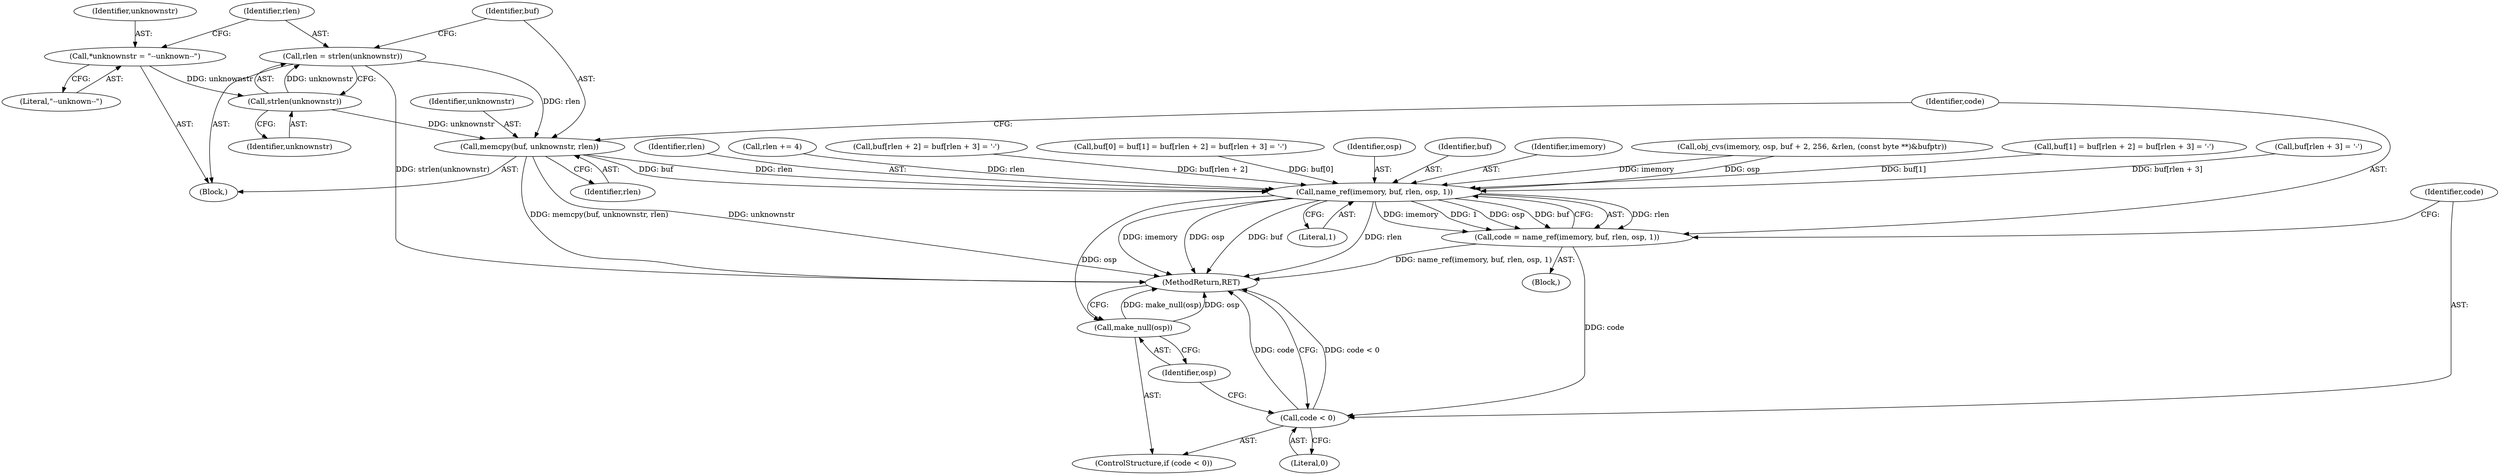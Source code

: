 digraph "0_ghostscript_a6807394bd94b708be24758287b606154daaaed9@API" {
"1000739" [label="(Call,memcpy(buf, unknownstr, rlen))"];
"1000737" [label="(Call,strlen(unknownstr))"];
"1000732" [label="(Call,*unknownstr = \"--unknown--\")"];
"1000735" [label="(Call,rlen = strlen(unknownstr))"];
"1000771" [label="(Call,name_ref(imemory, buf, rlen, osp, 1))"];
"1000769" [label="(Call,code = name_ref(imemory, buf, rlen, osp, 1))"];
"1000778" [label="(Call,code < 0)"];
"1000781" [label="(Call,make_null(osp))"];
"1000730" [label="(Block,)"];
"1000741" [label="(Identifier,unknownstr)"];
"1000732" [label="(Call,*unknownstr = \"--unknown--\")"];
"1000734" [label="(Literal,\"--unknown--\")"];
"1000779" [label="(Identifier,code)"];
"1000710" [label="(Block,)"];
"1000782" [label="(Identifier,osp)"];
"1000766" [label="(Call,rlen += 4)"];
"1000780" [label="(Literal,0)"];
"1000783" [label="(MethodReturn,RET)"];
"1000753" [label="(Call,buf[rlen + 2] = buf[rlen + 3] = '-')"];
"1000737" [label="(Call,strlen(unknownstr))"];
"1000745" [label="(Call,buf[0] = buf[1] = buf[rlen + 2] = buf[rlen + 3] = '-')"];
"1000713" [label="(Call,obj_cvs(imemory, osp, buf + 2, 256, &rlen, (const byte **)&bufptr))"];
"1000775" [label="(Identifier,osp)"];
"1000773" [label="(Identifier,buf)"];
"1000777" [label="(ControlStructure,if (code < 0))"];
"1000771" [label="(Call,name_ref(imemory, buf, rlen, osp, 1))"];
"1000742" [label="(Identifier,rlen)"];
"1000772" [label="(Identifier,imemory)"];
"1000769" [label="(Call,code = name_ref(imemory, buf, rlen, osp, 1))"];
"1000749" [label="(Call,buf[1] = buf[rlen + 2] = buf[rlen + 3] = '-')"];
"1000735" [label="(Call,rlen = strlen(unknownstr))"];
"1000759" [label="(Call,buf[rlen + 3] = '-')"];
"1000778" [label="(Call,code < 0)"];
"1000740" [label="(Identifier,buf)"];
"1000736" [label="(Identifier,rlen)"];
"1000738" [label="(Identifier,unknownstr)"];
"1000774" [label="(Identifier,rlen)"];
"1000781" [label="(Call,make_null(osp))"];
"1000770" [label="(Identifier,code)"];
"1000739" [label="(Call,memcpy(buf, unknownstr, rlen))"];
"1000776" [label="(Literal,1)"];
"1000733" [label="(Identifier,unknownstr)"];
"1000739" -> "1000730"  [label="AST: "];
"1000739" -> "1000742"  [label="CFG: "];
"1000740" -> "1000739"  [label="AST: "];
"1000741" -> "1000739"  [label="AST: "];
"1000742" -> "1000739"  [label="AST: "];
"1000770" -> "1000739"  [label="CFG: "];
"1000739" -> "1000783"  [label="DDG: memcpy(buf, unknownstr, rlen)"];
"1000739" -> "1000783"  [label="DDG: unknownstr"];
"1000737" -> "1000739"  [label="DDG: unknownstr"];
"1000735" -> "1000739"  [label="DDG: rlen"];
"1000739" -> "1000771"  [label="DDG: buf"];
"1000739" -> "1000771"  [label="DDG: rlen"];
"1000737" -> "1000735"  [label="AST: "];
"1000737" -> "1000738"  [label="CFG: "];
"1000738" -> "1000737"  [label="AST: "];
"1000735" -> "1000737"  [label="CFG: "];
"1000737" -> "1000735"  [label="DDG: unknownstr"];
"1000732" -> "1000737"  [label="DDG: unknownstr"];
"1000732" -> "1000730"  [label="AST: "];
"1000732" -> "1000734"  [label="CFG: "];
"1000733" -> "1000732"  [label="AST: "];
"1000734" -> "1000732"  [label="AST: "];
"1000736" -> "1000732"  [label="CFG: "];
"1000735" -> "1000730"  [label="AST: "];
"1000736" -> "1000735"  [label="AST: "];
"1000740" -> "1000735"  [label="CFG: "];
"1000735" -> "1000783"  [label="DDG: strlen(unknownstr)"];
"1000771" -> "1000769"  [label="AST: "];
"1000771" -> "1000776"  [label="CFG: "];
"1000772" -> "1000771"  [label="AST: "];
"1000773" -> "1000771"  [label="AST: "];
"1000774" -> "1000771"  [label="AST: "];
"1000775" -> "1000771"  [label="AST: "];
"1000776" -> "1000771"  [label="AST: "];
"1000769" -> "1000771"  [label="CFG: "];
"1000771" -> "1000783"  [label="DDG: buf"];
"1000771" -> "1000783"  [label="DDG: rlen"];
"1000771" -> "1000783"  [label="DDG: imemory"];
"1000771" -> "1000783"  [label="DDG: osp"];
"1000771" -> "1000769"  [label="DDG: rlen"];
"1000771" -> "1000769"  [label="DDG: imemory"];
"1000771" -> "1000769"  [label="DDG: 1"];
"1000771" -> "1000769"  [label="DDG: osp"];
"1000771" -> "1000769"  [label="DDG: buf"];
"1000713" -> "1000771"  [label="DDG: imemory"];
"1000713" -> "1000771"  [label="DDG: osp"];
"1000753" -> "1000771"  [label="DDG: buf[rlen + 2]"];
"1000749" -> "1000771"  [label="DDG: buf[1]"];
"1000759" -> "1000771"  [label="DDG: buf[rlen + 3]"];
"1000745" -> "1000771"  [label="DDG: buf[0]"];
"1000766" -> "1000771"  [label="DDG: rlen"];
"1000771" -> "1000781"  [label="DDG: osp"];
"1000769" -> "1000710"  [label="AST: "];
"1000770" -> "1000769"  [label="AST: "];
"1000779" -> "1000769"  [label="CFG: "];
"1000769" -> "1000783"  [label="DDG: name_ref(imemory, buf, rlen, osp, 1)"];
"1000769" -> "1000778"  [label="DDG: code"];
"1000778" -> "1000777"  [label="AST: "];
"1000778" -> "1000780"  [label="CFG: "];
"1000779" -> "1000778"  [label="AST: "];
"1000780" -> "1000778"  [label="AST: "];
"1000782" -> "1000778"  [label="CFG: "];
"1000783" -> "1000778"  [label="CFG: "];
"1000778" -> "1000783"  [label="DDG: code < 0"];
"1000778" -> "1000783"  [label="DDG: code"];
"1000781" -> "1000777"  [label="AST: "];
"1000781" -> "1000782"  [label="CFG: "];
"1000782" -> "1000781"  [label="AST: "];
"1000783" -> "1000781"  [label="CFG: "];
"1000781" -> "1000783"  [label="DDG: make_null(osp)"];
"1000781" -> "1000783"  [label="DDG: osp"];
}
